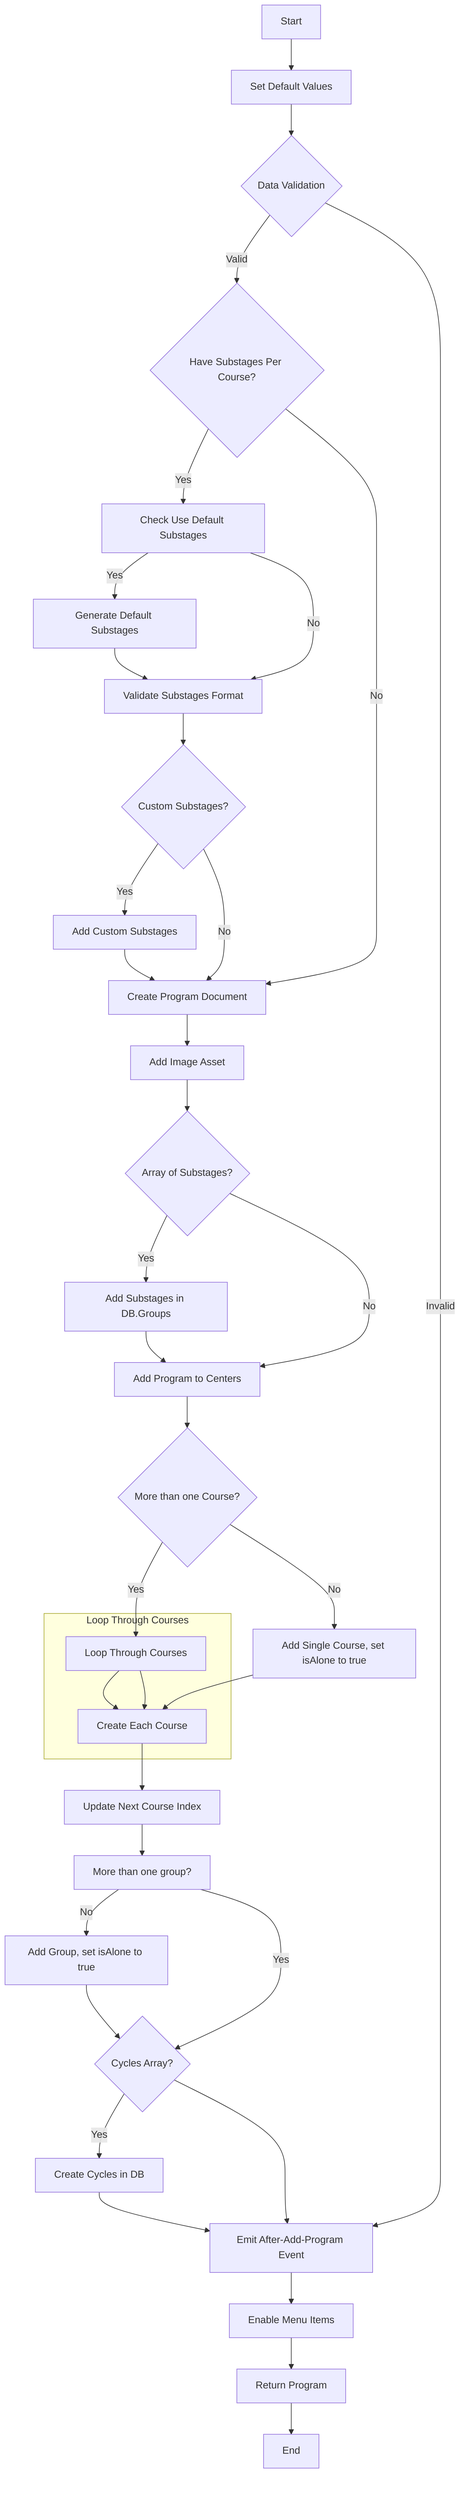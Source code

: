 flowchart TD
    A[Start] --> B[Set Default Values]
    B --> C{Data Validation}
    C -->|Valid| D{Have Substages Per Course?}
    C -->|Invalid| Z[End with Error]
    D -->|Yes| E[Check Use Default Substages]
    D -->|No| J
    E -->|Yes| F[Generate Default Substages]
    E -->|No| I1[Validate Substages Format]
    F --> I1
    I1 --> H{Custom Substages?}
    H -->|Yes| I[Add Custom Substages]
    H -->|No| J
    I --> J[Create Program Document]
    J --> K[Add Image Asset]
    K --> L{Array of Substages?}
    L -->|Yes| M[Add Substages in DB.Groups]
    L -->|No| N[Add Program to Centers]
    M --> N
    N --> O{More than one Course?}
    O -->|Yes| P[Loop Through Courses]
    O -->|No| Q[Add Single Course, set isAlone to true]
    P --> R[Create Each Course]
    Q --> R
    R --> U[Update Next Course Index]
    U --> S[More than one group?]
    S -->|No| T[Add Group, set isAlone to true]
    S -->|Yes| W{Cycles Array?}
    T --> W{Cycles Array?}
    W -->|Yes| X[Create Cycles in DB]
    W --> Z[Emit After-Add-Program Event]
    X --> Z
    Z --> A1[Enable Menu Items]
    A1 --> B1[Return Program]
    B1 --> C1[End]

    subgraph R1[Loop Through Courses]
        direction TB
        P --> R
    end